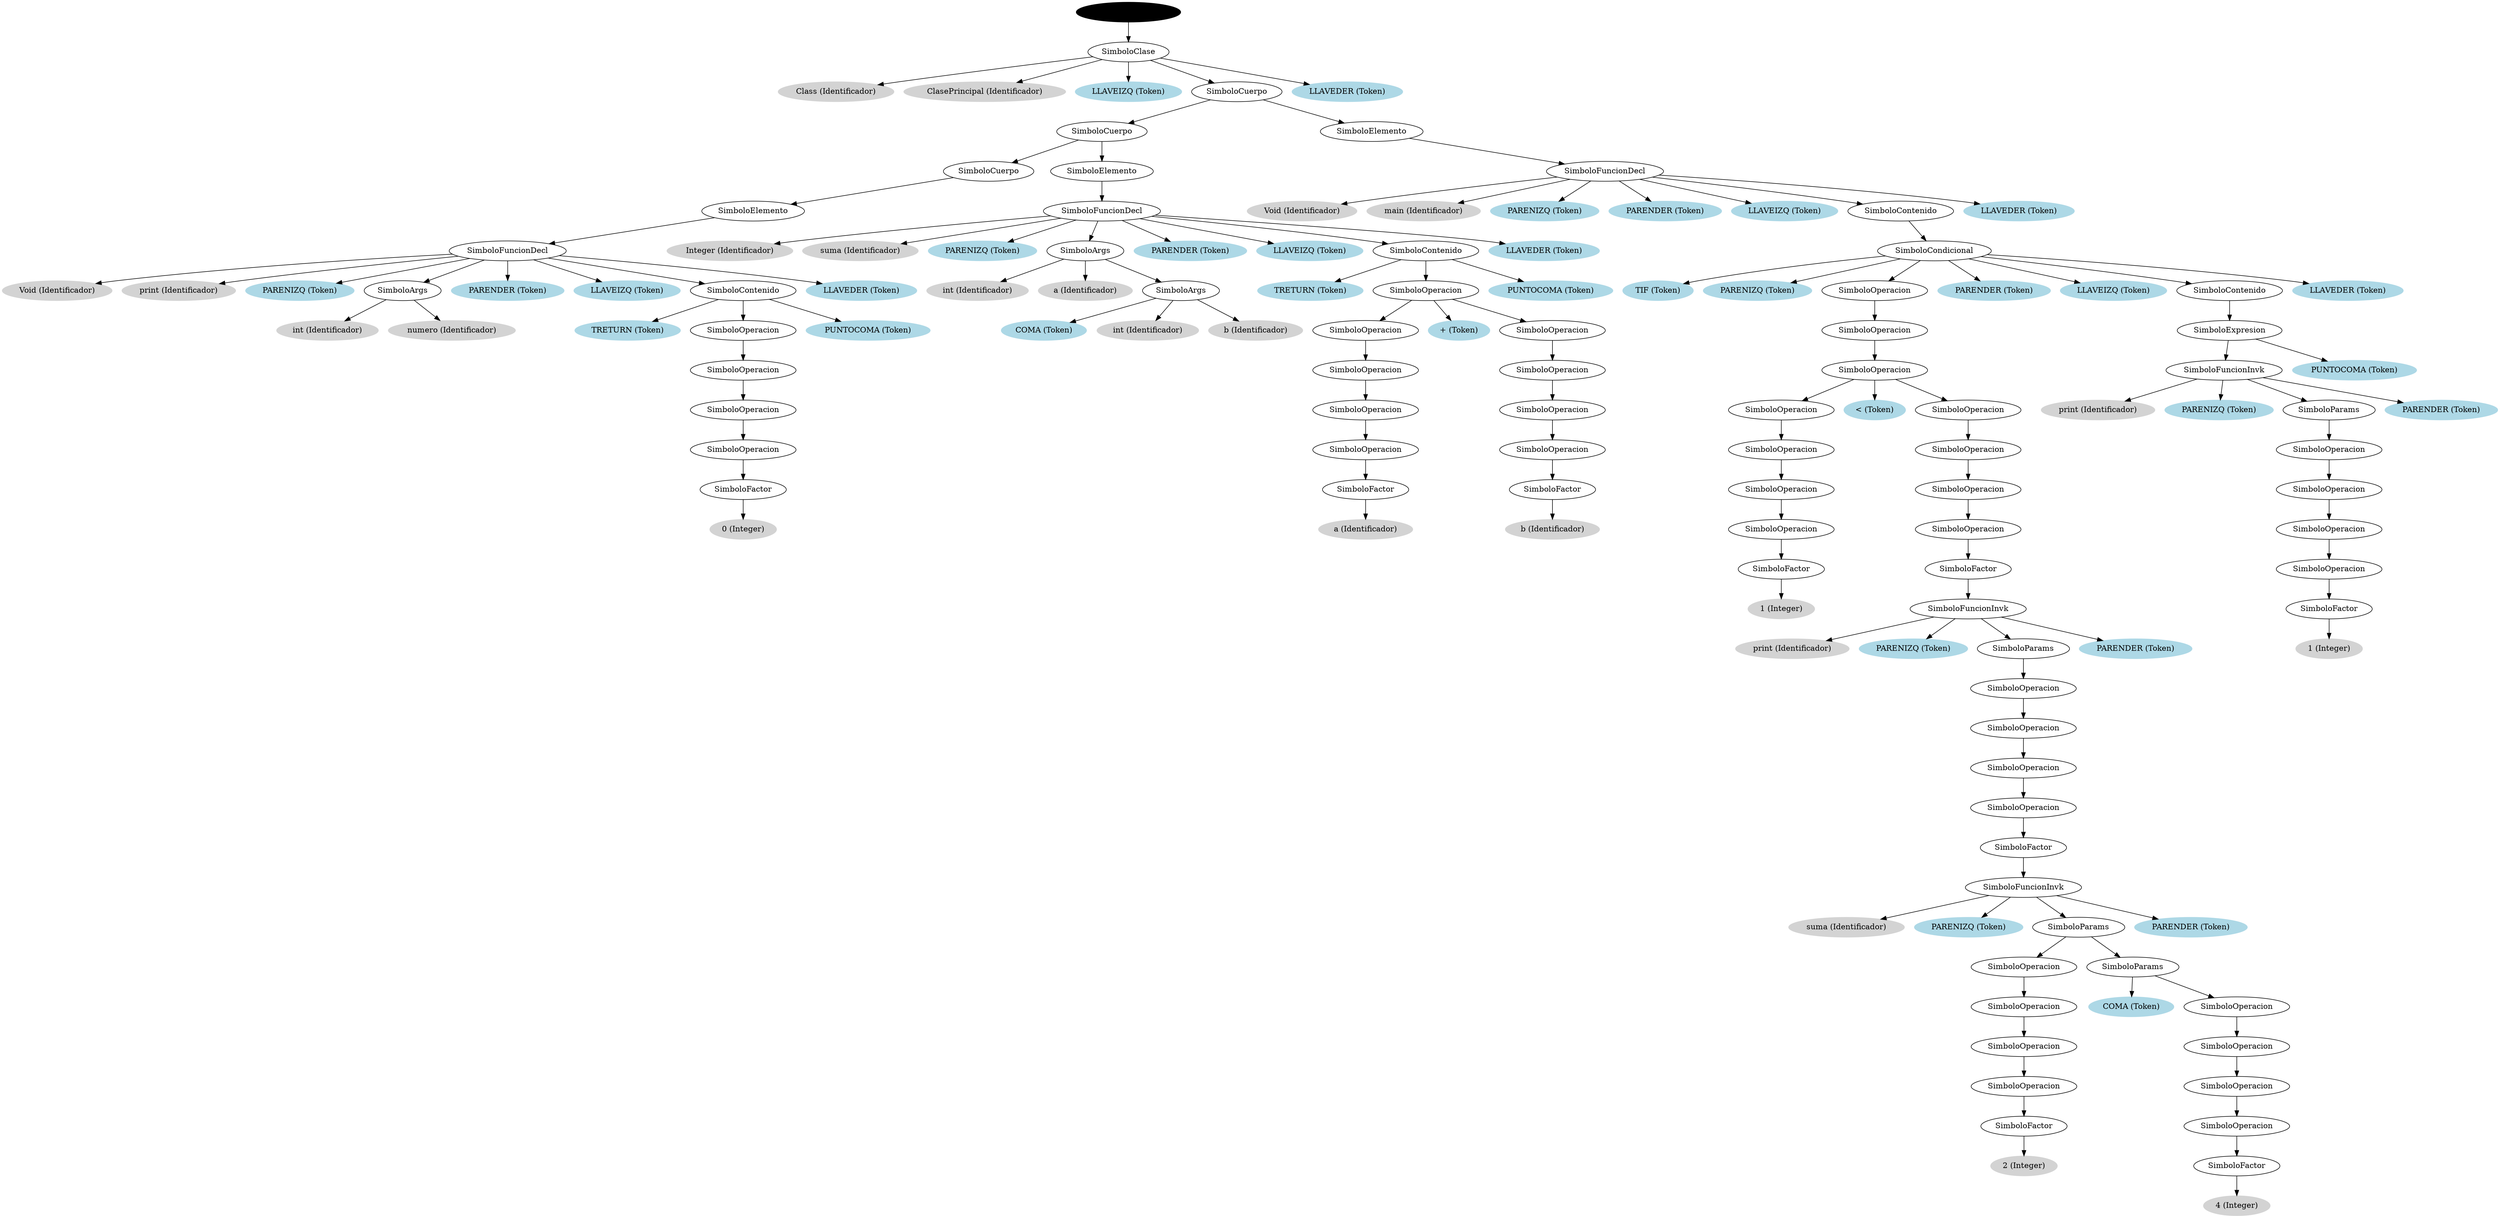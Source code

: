 digraph G {

75 -> 74
74 -> 84
84 [color=lightgrey,style=filled,label="Class (Identificador)"]
74 -> 85
85 [color=lightgrey,style=filled,label="ClasePrincipal (Identificador)"]
74 -> 86
86 [color=lightblue,style=filled,label="LLAVEIZQ (Token)"]
74 -> 73
73 -> 26
26 -> 9
9 -> 8
8 -> 7
7 -> 100
100 [color=lightgrey,style=filled,label="Void (Identificador)"]
7 -> 101
101 [color=lightgrey,style=filled,label="print (Identificador)"]
7 -> 102
102 [color=lightblue,style=filled,label="PARENIZQ (Token)"]
7 -> 0
0 -> 110
110 [color=lightgrey,style=filled,label="int (Identificador)"]
0 -> 111
111 [color=lightgrey,style=filled,label="numero (Identificador)"]
0 [label="SimboloArgs"]
7 -> 103
103 [color=lightblue,style=filled,label="PARENDER (Token)"]
7 -> 104
104 [color=lightblue,style=filled,label="LLAVEIZQ (Token)"]
7 -> 6
6 -> 116
116 [color=lightblue,style=filled,label="TRETURN (Token)"]
6 -> 5
5 -> 4
4 -> 3
3 -> 2
2 -> 1
1 -> 120
120 [color=lightgrey,style=filled,label="0 (Integer)"]
1 [label="SimboloFactor"]
2 [label="SimboloOperacion"]
3 [label="SimboloOperacion"]
4 [label="SimboloOperacion"]
5 [label="SimboloOperacion"]
6 -> 117
117 [color=lightblue,style=filled,label="PUNTOCOMA (Token)"]
6 [label="SimboloContenido"]
7 -> 105
105 [color=lightblue,style=filled,label="LLAVEDER (Token)"]
7 [label="SimboloFuncionDecl"]
8 [label="SimboloElemento"]
9 [label="SimboloCuerpo"]
26 -> 25
25 -> 24
24 -> 133
133 [color=lightgrey,style=filled,label="Integer (Identificador)"]
24 -> 134
134 [color=lightgrey,style=filled,label="suma (Identificador)"]
24 -> 135
135 [color=lightblue,style=filled,label="PARENIZQ (Token)"]
24 -> 11
11 -> 143
143 [color=lightgrey,style=filled,label="int (Identificador)"]
11 -> 144
144 [color=lightgrey,style=filled,label="a (Identificador)"]
11 -> 10
10 -> 151
151 [color=lightblue,style=filled,label="COMA (Token)"]
10 -> 152
152 [color=lightgrey,style=filled,label="int (Identificador)"]
10 -> 153
153 [color=lightgrey,style=filled,label="b (Identificador)"]
10 [label="SimboloArgs"]
11 [label="SimboloArgs"]
24 -> 136
136 [color=lightblue,style=filled,label="PARENDER (Token)"]
24 -> 137
137 [color=lightblue,style=filled,label="LLAVEIZQ (Token)"]
24 -> 23
23 -> 158
158 [color=lightblue,style=filled,label="TRETURN (Token)"]
23 -> 22
22 -> 16
16 -> 15
15 -> 14
14 -> 13
13 -> 12
12 -> 165
165 [color=lightgrey,style=filled,label="a (Identificador)"]
12 [label="SimboloFactor"]
13 [label="SimboloOperacion"]
14 [label="SimboloOperacion"]
15 [label="SimboloOperacion"]
16 [label="SimboloOperacion"]
22 -> 162
162 [color=lightblue,style=filled,label="+ (Token)"]
22 -> 21
21 -> 20
20 -> 19
19 -> 18
18 -> 17
17 -> 168
168 [color=lightgrey,style=filled,label="b (Identificador)"]
17 [label="SimboloFactor"]
18 [label="SimboloOperacion"]
19 [label="SimboloOperacion"]
20 [label="SimboloOperacion"]
21 [label="SimboloOperacion"]
22 [label="SimboloOperacion"]
23 -> 159
159 [color=lightblue,style=filled,label="PUNTOCOMA (Token)"]
23 [label="SimboloContenido"]
24 -> 138
138 [color=lightblue,style=filled,label="LLAVEDER (Token)"]
24 [label="SimboloFuncionDecl"]
25 [label="SimboloElemento"]
26 [label="SimboloCuerpo"]
73 -> 72
72 -> 71
71 -> 181
181 [color=lightgrey,style=filled,label="Void (Identificador)"]
71 -> 182
182 [color=lightgrey,style=filled,label="main (Identificador)"]
71 -> 183
183 [color=lightblue,style=filled,label="PARENIZQ (Token)"]
71 -> 184
184 [color=lightblue,style=filled,label="PARENDER (Token)"]
71 -> 185
185 [color=lightblue,style=filled,label="LLAVEIZQ (Token)"]
71 -> 70
70 -> 69
69 -> 197
197 [color=lightblue,style=filled,label="TIF (Token)"]
69 -> 198
198 [color=lightblue,style=filled,label="PARENIZQ (Token)"]
69 -> 59
59 -> 58
58 -> 57
57 -> 31
31 -> 30
30 -> 29
29 -> 28
28 -> 27
27 -> 207
207 [color=lightgrey,style=filled,label="1 (Integer)"]
27 [label="SimboloFactor"]
28 [label="SimboloOperacion"]
29 [label="SimboloOperacion"]
30 [label="SimboloOperacion"]
31 [label="SimboloOperacion"]
57 -> 204
204 [color=lightblue,style=filled,label="< (Token)"]
57 -> 56
56 -> 55
55 -> 54
54 -> 53
53 -> 52
52 -> 51
51 -> 214
214 [color=lightgrey,style=filled,label="print (Identificador)"]
51 -> 215
215 [color=lightblue,style=filled,label="PARENIZQ (Token)"]
51 -> 50
50 -> 49
49 -> 48
48 -> 47
47 -> 46
46 -> 45
45 -> 44
44 -> 223
223 [color=lightgrey,style=filled,label="suma (Identificador)"]
44 -> 224
224 [color=lightblue,style=filled,label="PARENIZQ (Token)"]
44 -> 43
43 -> 36
36 -> 35
35 -> 34
34 -> 33
33 -> 32
32 -> 228
228 [color=lightgrey,style=filled,label="2 (Integer)"]
32 [label="SimboloFactor"]
33 [label="SimboloOperacion"]
34 [label="SimboloOperacion"]
35 [label="SimboloOperacion"]
36 [label="SimboloOperacion"]
43 -> 42
42 -> 231
231 [color=lightblue,style=filled,label="COMA (Token)"]
42 -> 41
41 -> 40
40 -> 39
39 -> 38
38 -> 37
37 -> 234
234 [color=lightgrey,style=filled,label="4 (Integer)"]
37 [label="SimboloFactor"]
38 [label="SimboloOperacion"]
39 [label="SimboloOperacion"]
40 [label="SimboloOperacion"]
41 [label="SimboloOperacion"]
42 [label="SimboloParams"]
43 [label="SimboloParams"]
44 -> 225
225 [color=lightblue,style=filled,label="PARENDER (Token)"]
44 [label="SimboloFuncionInvk"]
45 [label="SimboloFactor"]
46 [label="SimboloOperacion"]
47 [label="SimboloOperacion"]
48 [label="SimboloOperacion"]
49 [label="SimboloOperacion"]
50 [label="SimboloParams"]
51 -> 216
216 [color=lightblue,style=filled,label="PARENDER (Token)"]
51 [label="SimboloFuncionInvk"]
52 [label="SimboloFactor"]
53 [label="SimboloOperacion"]
54 [label="SimboloOperacion"]
55 [label="SimboloOperacion"]
56 [label="SimboloOperacion"]
57 [label="SimboloOperacion"]
58 [label="SimboloOperacion"]
59 [label="SimboloOperacion"]
69 -> 199
199 [color=lightblue,style=filled,label="PARENDER (Token)"]
69 -> 200
200 [color=lightblue,style=filled,label="LLAVEIZQ (Token)"]
69 -> 68
68 -> 67
67 -> 66
66 -> 244
244 [color=lightgrey,style=filled,label="print (Identificador)"]
66 -> 245
245 [color=lightblue,style=filled,label="PARENIZQ (Token)"]
66 -> 65
65 -> 64
64 -> 63
63 -> 62
62 -> 61
61 -> 60
60 -> 249
249 [color=lightgrey,style=filled,label="1 (Integer)"]
60 [label="SimboloFactor"]
61 [label="SimboloOperacion"]
62 [label="SimboloOperacion"]
63 [label="SimboloOperacion"]
64 [label="SimboloOperacion"]
65 [label="SimboloParams"]
66 -> 246
246 [color=lightblue,style=filled,label="PARENDER (Token)"]
66 [label="SimboloFuncionInvk"]
67 -> 237
237 [color=lightblue,style=filled,label="PUNTOCOMA (Token)"]
67 [label="SimboloExpresion"]
68 [label="SimboloContenido"]
69 -> 201
201 [color=lightblue,style=filled,label="LLAVEDER (Token)"]
69 [label="SimboloCondicional"]
70 [label="SimboloContenido"]
71 -> 186
186 [color=lightblue,style=filled,label="LLAVEDER (Token)"]
71 [label="SimboloFuncionDecl"]
72 [label="SimboloElemento"]
73 [label="SimboloCuerpo"]
74 -> 87
87 [color=lightblue,style=filled,label="LLAVEDER (Token)"]
74 [label="SimboloClase"]
75 [color=black,style=filled,label="SimboloPrograma"]

}
